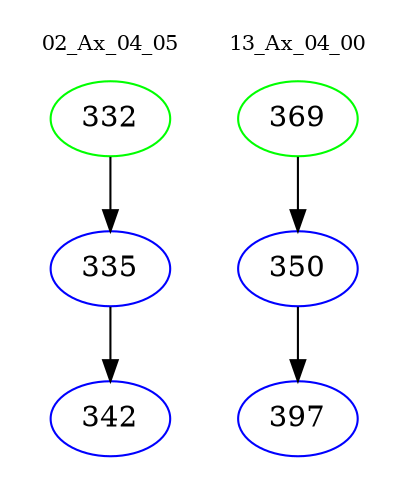 digraph{
subgraph cluster_0 {
color = white
label = "02_Ax_04_05";
fontsize=10;
T0_332 [label="332", color="green"]
T0_332 -> T0_335 [color="black"]
T0_335 [label="335", color="blue"]
T0_335 -> T0_342 [color="black"]
T0_342 [label="342", color="blue"]
}
subgraph cluster_1 {
color = white
label = "13_Ax_04_00";
fontsize=10;
T1_369 [label="369", color="green"]
T1_369 -> T1_350 [color="black"]
T1_350 [label="350", color="blue"]
T1_350 -> T1_397 [color="black"]
T1_397 [label="397", color="blue"]
}
}
